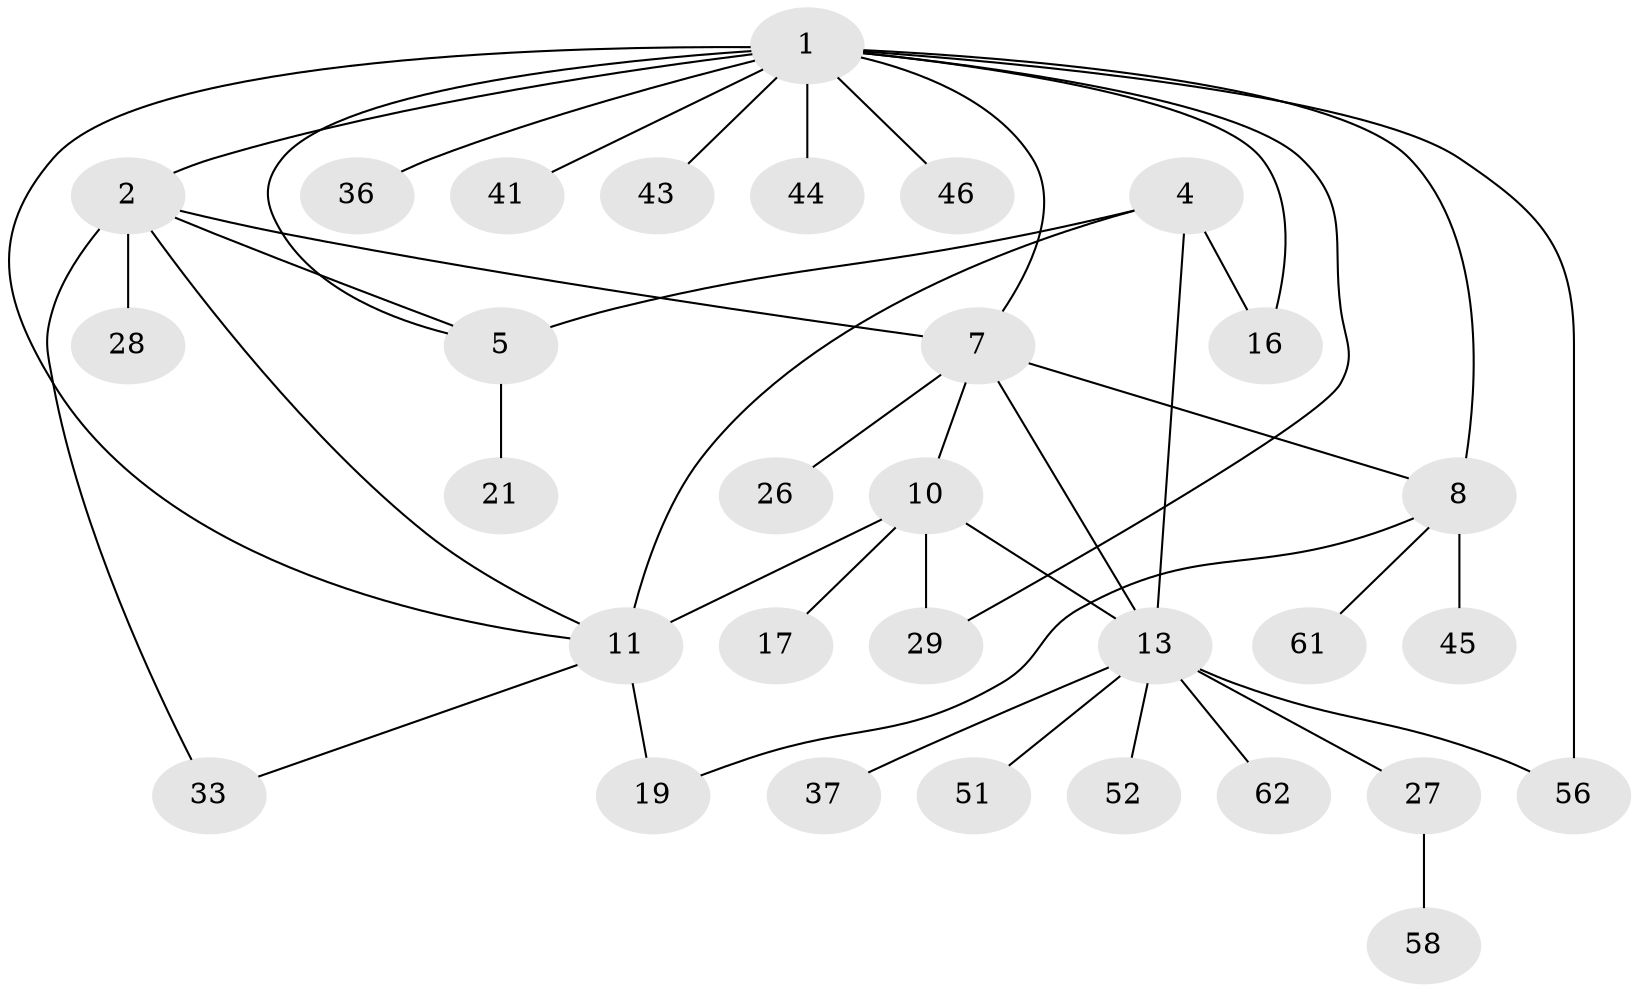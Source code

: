 // original degree distribution, {7: 0.06349206349206349, 2: 0.19047619047619047, 8: 0.015873015873015872, 6: 0.031746031746031744, 5: 0.047619047619047616, 11: 0.015873015873015872, 4: 0.047619047619047616, 10: 0.015873015873015872, 1: 0.5555555555555556, 3: 0.015873015873015872}
// Generated by graph-tools (version 1.1) at 2025/15/03/09/25 04:15:44]
// undirected, 31 vertices, 43 edges
graph export_dot {
graph [start="1"]
  node [color=gray90,style=filled];
  1 [super="+24+9"];
  2 [super="+3"];
  4 [super="+47+18+25"];
  5 [super="+6+39+30"];
  7 [super="+22+15+59+34"];
  8;
  10 [super="+14+31"];
  11 [super="+20+12+55"];
  13 [super="+23"];
  16;
  17;
  19;
  21;
  26;
  27;
  28 [super="+32+40+53"];
  29 [super="+38"];
  33;
  36 [super="+63"];
  37;
  41;
  43;
  44;
  45;
  46;
  51;
  52;
  56;
  58;
  61;
  62;
  1 -- 2 [weight=2];
  1 -- 41;
  1 -- 44;
  1 -- 46 [weight=2];
  1 -- 36;
  1 -- 5;
  1 -- 7;
  1 -- 8;
  1 -- 43;
  1 -- 11;
  1 -- 16;
  1 -- 56;
  1 -- 29;
  2 -- 33;
  2 -- 5;
  2 -- 28;
  2 -- 7;
  2 -- 11;
  4 -- 5 [weight=2];
  4 -- 13;
  4 -- 16;
  4 -- 11;
  5 -- 21;
  7 -- 8;
  7 -- 26;
  7 -- 10;
  7 -- 13;
  8 -- 19;
  8 -- 45;
  8 -- 61;
  10 -- 11 [weight=2];
  10 -- 17;
  10 -- 29;
  10 -- 13;
  11 -- 19;
  11 -- 33;
  13 -- 27;
  13 -- 37;
  13 -- 51;
  13 -- 52;
  13 -- 56;
  13 -- 62;
  27 -- 58;
}
